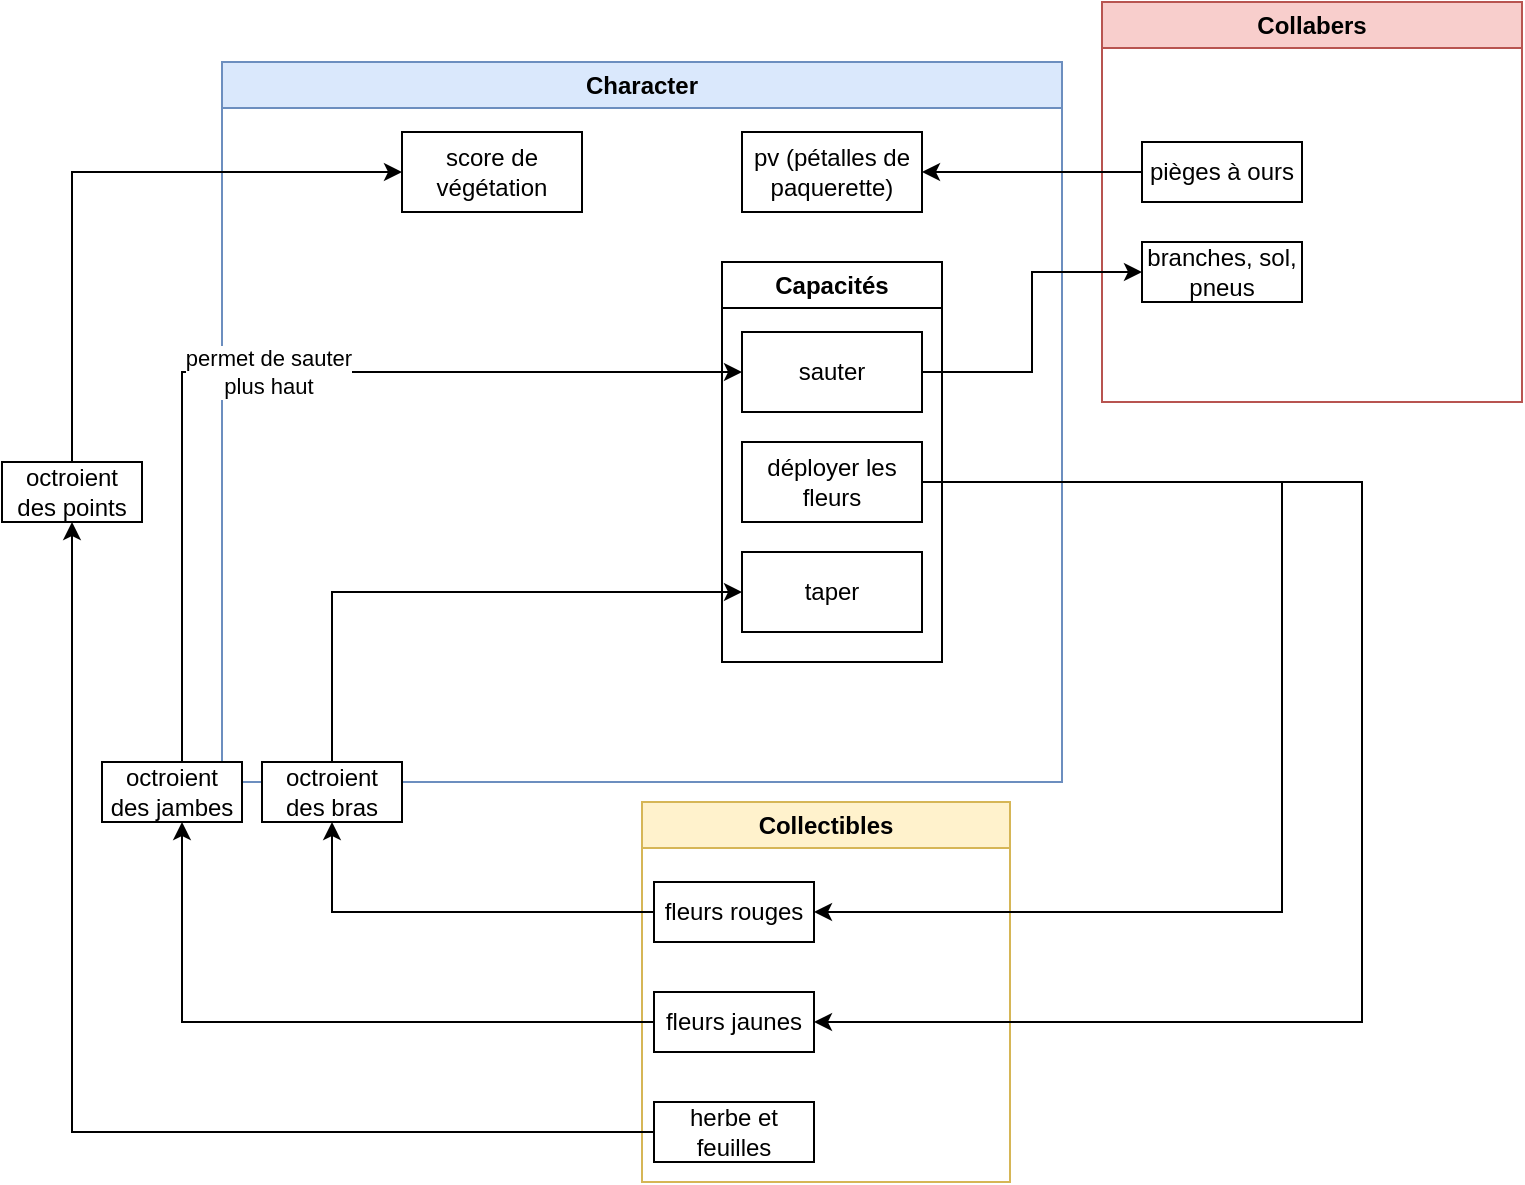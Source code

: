 <mxfile version="26.0.9">
  <diagram name="Page-1" id="oBhu-HZ1VRF117HmbY32">
    <mxGraphModel dx="1098" dy="648" grid="1" gridSize="10" guides="1" tooltips="1" connect="1" arrows="1" fold="1" page="1" pageScale="1" pageWidth="827" pageHeight="1169" math="0" shadow="0">
      <root>
        <mxCell id="0" />
        <mxCell id="1" parent="0" />
        <mxCell id="tlZsBdVNFIzk2O81EdLw-1" value="Character" style="swimlane;whiteSpace=wrap;html=1;fillColor=#dae8fc;strokeColor=#6c8ebf;" parent="1" vertex="1">
          <mxGeometry x="120" y="90" width="420" height="360" as="geometry" />
        </mxCell>
        <mxCell id="tlZsBdVNFIzk2O81EdLw-7" value="Capacités" style="swimlane;whiteSpace=wrap;html=1;" parent="tlZsBdVNFIzk2O81EdLw-1" vertex="1">
          <mxGeometry x="250" y="100" width="110" height="200" as="geometry" />
        </mxCell>
        <mxCell id="tlZsBdVNFIzk2O81EdLw-8" value="sauter" style="whiteSpace=wrap;html=1;" parent="tlZsBdVNFIzk2O81EdLw-7" vertex="1">
          <mxGeometry x="10" y="35" width="90" height="40" as="geometry" />
        </mxCell>
        <mxCell id="tlZsBdVNFIzk2O81EdLw-9" value="déployer les fleurs" style="whiteSpace=wrap;html=1;" parent="tlZsBdVNFIzk2O81EdLw-7" vertex="1">
          <mxGeometry x="10" y="90" width="90" height="40" as="geometry" />
        </mxCell>
        <mxCell id="tlZsBdVNFIzk2O81EdLw-10" value="taper" style="whiteSpace=wrap;html=1;" parent="tlZsBdVNFIzk2O81EdLw-7" vertex="1">
          <mxGeometry x="10" y="145" width="90" height="40" as="geometry" />
        </mxCell>
        <mxCell id="sNoLKMp2vIfpqSFr4z4R-8" value="pv (pétalles de paquerette)" style="whiteSpace=wrap;html=1;" vertex="1" parent="tlZsBdVNFIzk2O81EdLw-1">
          <mxGeometry x="260" y="35" width="90" height="40" as="geometry" />
        </mxCell>
        <mxCell id="sNoLKMp2vIfpqSFr4z4R-12" value="score de végétation" style="whiteSpace=wrap;html=1;" vertex="1" parent="tlZsBdVNFIzk2O81EdLw-1">
          <mxGeometry x="90" y="35" width="90" height="40" as="geometry" />
        </mxCell>
        <mxCell id="tlZsBdVNFIzk2O81EdLw-4" value="Collabers" style="swimlane;whiteSpace=wrap;html=1;fillColor=#f8cecc;strokeColor=#b85450;" parent="1" vertex="1">
          <mxGeometry x="560" y="60" width="210" height="200" as="geometry" />
        </mxCell>
        <mxCell id="tlZsBdVNFIzk2O81EdLw-26" value="pièges à ours" style="whiteSpace=wrap;html=1;" parent="tlZsBdVNFIzk2O81EdLw-4" vertex="1">
          <mxGeometry x="20" y="70" width="80" height="30" as="geometry" />
        </mxCell>
        <mxCell id="tlZsBdVNFIzk2O81EdLw-31" value="branches, sol, pneus" style="whiteSpace=wrap;html=1;" parent="tlZsBdVNFIzk2O81EdLw-4" vertex="1">
          <mxGeometry x="20" y="120" width="80" height="30" as="geometry" />
        </mxCell>
        <mxCell id="tlZsBdVNFIzk2O81EdLw-5" value="Collectibles" style="swimlane;whiteSpace=wrap;html=1;fillColor=#fff2cc;strokeColor=#d6b656;" parent="1" vertex="1">
          <mxGeometry x="330" y="460" width="184" height="190" as="geometry" />
        </mxCell>
        <mxCell id="tlZsBdVNFIzk2O81EdLw-21" value="fleurs rouges" style="whiteSpace=wrap;html=1;" parent="tlZsBdVNFIzk2O81EdLw-5" vertex="1">
          <mxGeometry x="6" y="40" width="80" height="30" as="geometry" />
        </mxCell>
        <mxCell id="sNoLKMp2vIfpqSFr4z4R-1" value="fleurs jaunes" style="whiteSpace=wrap;html=1;" vertex="1" parent="tlZsBdVNFIzk2O81EdLw-5">
          <mxGeometry x="6" y="95" width="80" height="30" as="geometry" />
        </mxCell>
        <mxCell id="sNoLKMp2vIfpqSFr4z4R-10" value="herbe et feuilles" style="whiteSpace=wrap;html=1;" vertex="1" parent="tlZsBdVNFIzk2O81EdLw-5">
          <mxGeometry x="6" y="150" width="80" height="30" as="geometry" />
        </mxCell>
        <mxCell id="tlZsBdVNFIzk2O81EdLw-20" style="edgeStyle=orthogonalEdgeStyle;rounded=0;orthogonalLoop=1;jettySize=auto;html=1;entryX=1;entryY=0.5;entryDx=0;entryDy=0;" parent="1" source="tlZsBdVNFIzk2O81EdLw-9" target="tlZsBdVNFIzk2O81EdLw-21" edge="1">
          <mxGeometry relative="1" as="geometry">
            <mxPoint x="590" y="620" as="targetPoint" />
            <Array as="points">
              <mxPoint x="650" y="300" />
              <mxPoint x="650" y="515" />
            </Array>
          </mxGeometry>
        </mxCell>
        <mxCell id="tlZsBdVNFIzk2O81EdLw-22" style="edgeStyle=orthogonalEdgeStyle;rounded=0;orthogonalLoop=1;jettySize=auto;html=1;entryX=0.5;entryY=1;entryDx=0;entryDy=0;" parent="1" source="tlZsBdVNFIzk2O81EdLw-21" target="tlZsBdVNFIzk2O81EdLw-3" edge="1">
          <mxGeometry relative="1" as="geometry" />
        </mxCell>
        <mxCell id="tlZsBdVNFIzk2O81EdLw-32" style="edgeStyle=orthogonalEdgeStyle;rounded=0;orthogonalLoop=1;jettySize=auto;html=1;entryX=0;entryY=0.5;entryDx=0;entryDy=0;" parent="1" source="tlZsBdVNFIzk2O81EdLw-8" target="tlZsBdVNFIzk2O81EdLw-31" edge="1">
          <mxGeometry relative="1" as="geometry" />
        </mxCell>
        <mxCell id="sNoLKMp2vIfpqSFr4z4R-3" style="edgeStyle=orthogonalEdgeStyle;rounded=0;orthogonalLoop=1;jettySize=auto;html=1;entryX=1;entryY=0.5;entryDx=0;entryDy=0;" edge="1" parent="1" source="tlZsBdVNFIzk2O81EdLw-9" target="sNoLKMp2vIfpqSFr4z4R-1">
          <mxGeometry relative="1" as="geometry">
            <Array as="points">
              <mxPoint x="690" y="300" />
              <mxPoint x="690" y="570" />
            </Array>
          </mxGeometry>
        </mxCell>
        <mxCell id="sNoLKMp2vIfpqSFr4z4R-4" style="edgeStyle=orthogonalEdgeStyle;rounded=0;orthogonalLoop=1;jettySize=auto;html=1;entryX=0;entryY=0.5;entryDx=0;entryDy=0;" edge="1" parent="1" source="tlZsBdVNFIzk2O81EdLw-3" target="tlZsBdVNFIzk2O81EdLw-10">
          <mxGeometry relative="1" as="geometry">
            <Array as="points">
              <mxPoint x="175" y="355" />
            </Array>
          </mxGeometry>
        </mxCell>
        <mxCell id="tlZsBdVNFIzk2O81EdLw-3" value="octroient des bras" style="whiteSpace=wrap;html=1;" parent="1" vertex="1">
          <mxGeometry x="140" y="440" width="70" height="30" as="geometry" />
        </mxCell>
        <mxCell id="sNoLKMp2vIfpqSFr4z4R-7" value="permet de sauter&lt;div&gt;plus haut&lt;/div&gt;" style="edgeStyle=orthogonalEdgeStyle;rounded=0;orthogonalLoop=1;jettySize=auto;html=1;entryX=0;entryY=0.5;entryDx=0;entryDy=0;" edge="1" parent="1" source="sNoLKMp2vIfpqSFr4z4R-6" target="tlZsBdVNFIzk2O81EdLw-8">
          <mxGeometry x="0.002" relative="1" as="geometry">
            <Array as="points">
              <mxPoint x="100" y="245" />
            </Array>
            <mxPoint as="offset" />
          </mxGeometry>
        </mxCell>
        <mxCell id="sNoLKMp2vIfpqSFr4z4R-6" value="octroient des jambes" style="whiteSpace=wrap;html=1;" vertex="1" parent="1">
          <mxGeometry x="60" y="440" width="70" height="30" as="geometry" />
        </mxCell>
        <mxCell id="sNoLKMp2vIfpqSFr4z4R-5" style="edgeStyle=orthogonalEdgeStyle;rounded=0;orthogonalLoop=1;jettySize=auto;html=1;exitX=0;exitY=0.5;exitDx=0;exitDy=0;" edge="1" parent="1" source="sNoLKMp2vIfpqSFr4z4R-1">
          <mxGeometry relative="1" as="geometry">
            <mxPoint x="100" y="470" as="targetPoint" />
            <mxPoint x="236" y="615.51" as="sourcePoint" />
            <Array as="points">
              <mxPoint x="100" y="570" />
            </Array>
          </mxGeometry>
        </mxCell>
        <mxCell id="sNoLKMp2vIfpqSFr4z4R-9" style="edgeStyle=orthogonalEdgeStyle;rounded=0;orthogonalLoop=1;jettySize=auto;html=1;entryX=1;entryY=0.5;entryDx=0;entryDy=0;" edge="1" parent="1" source="tlZsBdVNFIzk2O81EdLw-26" target="sNoLKMp2vIfpqSFr4z4R-8">
          <mxGeometry relative="1" as="geometry" />
        </mxCell>
        <mxCell id="sNoLKMp2vIfpqSFr4z4R-15" style="edgeStyle=orthogonalEdgeStyle;rounded=0;orthogonalLoop=1;jettySize=auto;html=1;entryX=0;entryY=0.5;entryDx=0;entryDy=0;" edge="1" parent="1" source="sNoLKMp2vIfpqSFr4z4R-11" target="sNoLKMp2vIfpqSFr4z4R-12">
          <mxGeometry relative="1" as="geometry">
            <Array as="points">
              <mxPoint x="45" y="145" />
            </Array>
          </mxGeometry>
        </mxCell>
        <mxCell id="sNoLKMp2vIfpqSFr4z4R-11" value="octroient des points" style="whiteSpace=wrap;html=1;" vertex="1" parent="1">
          <mxGeometry x="10" y="290" width="70" height="30" as="geometry" />
        </mxCell>
        <mxCell id="sNoLKMp2vIfpqSFr4z4R-13" style="edgeStyle=orthogonalEdgeStyle;rounded=0;orthogonalLoop=1;jettySize=auto;html=1;entryX=0.5;entryY=1;entryDx=0;entryDy=0;" edge="1" parent="1" source="sNoLKMp2vIfpqSFr4z4R-10" target="sNoLKMp2vIfpqSFr4z4R-11">
          <mxGeometry relative="1" as="geometry">
            <Array as="points">
              <mxPoint x="45" y="625" />
            </Array>
          </mxGeometry>
        </mxCell>
      </root>
    </mxGraphModel>
  </diagram>
</mxfile>
